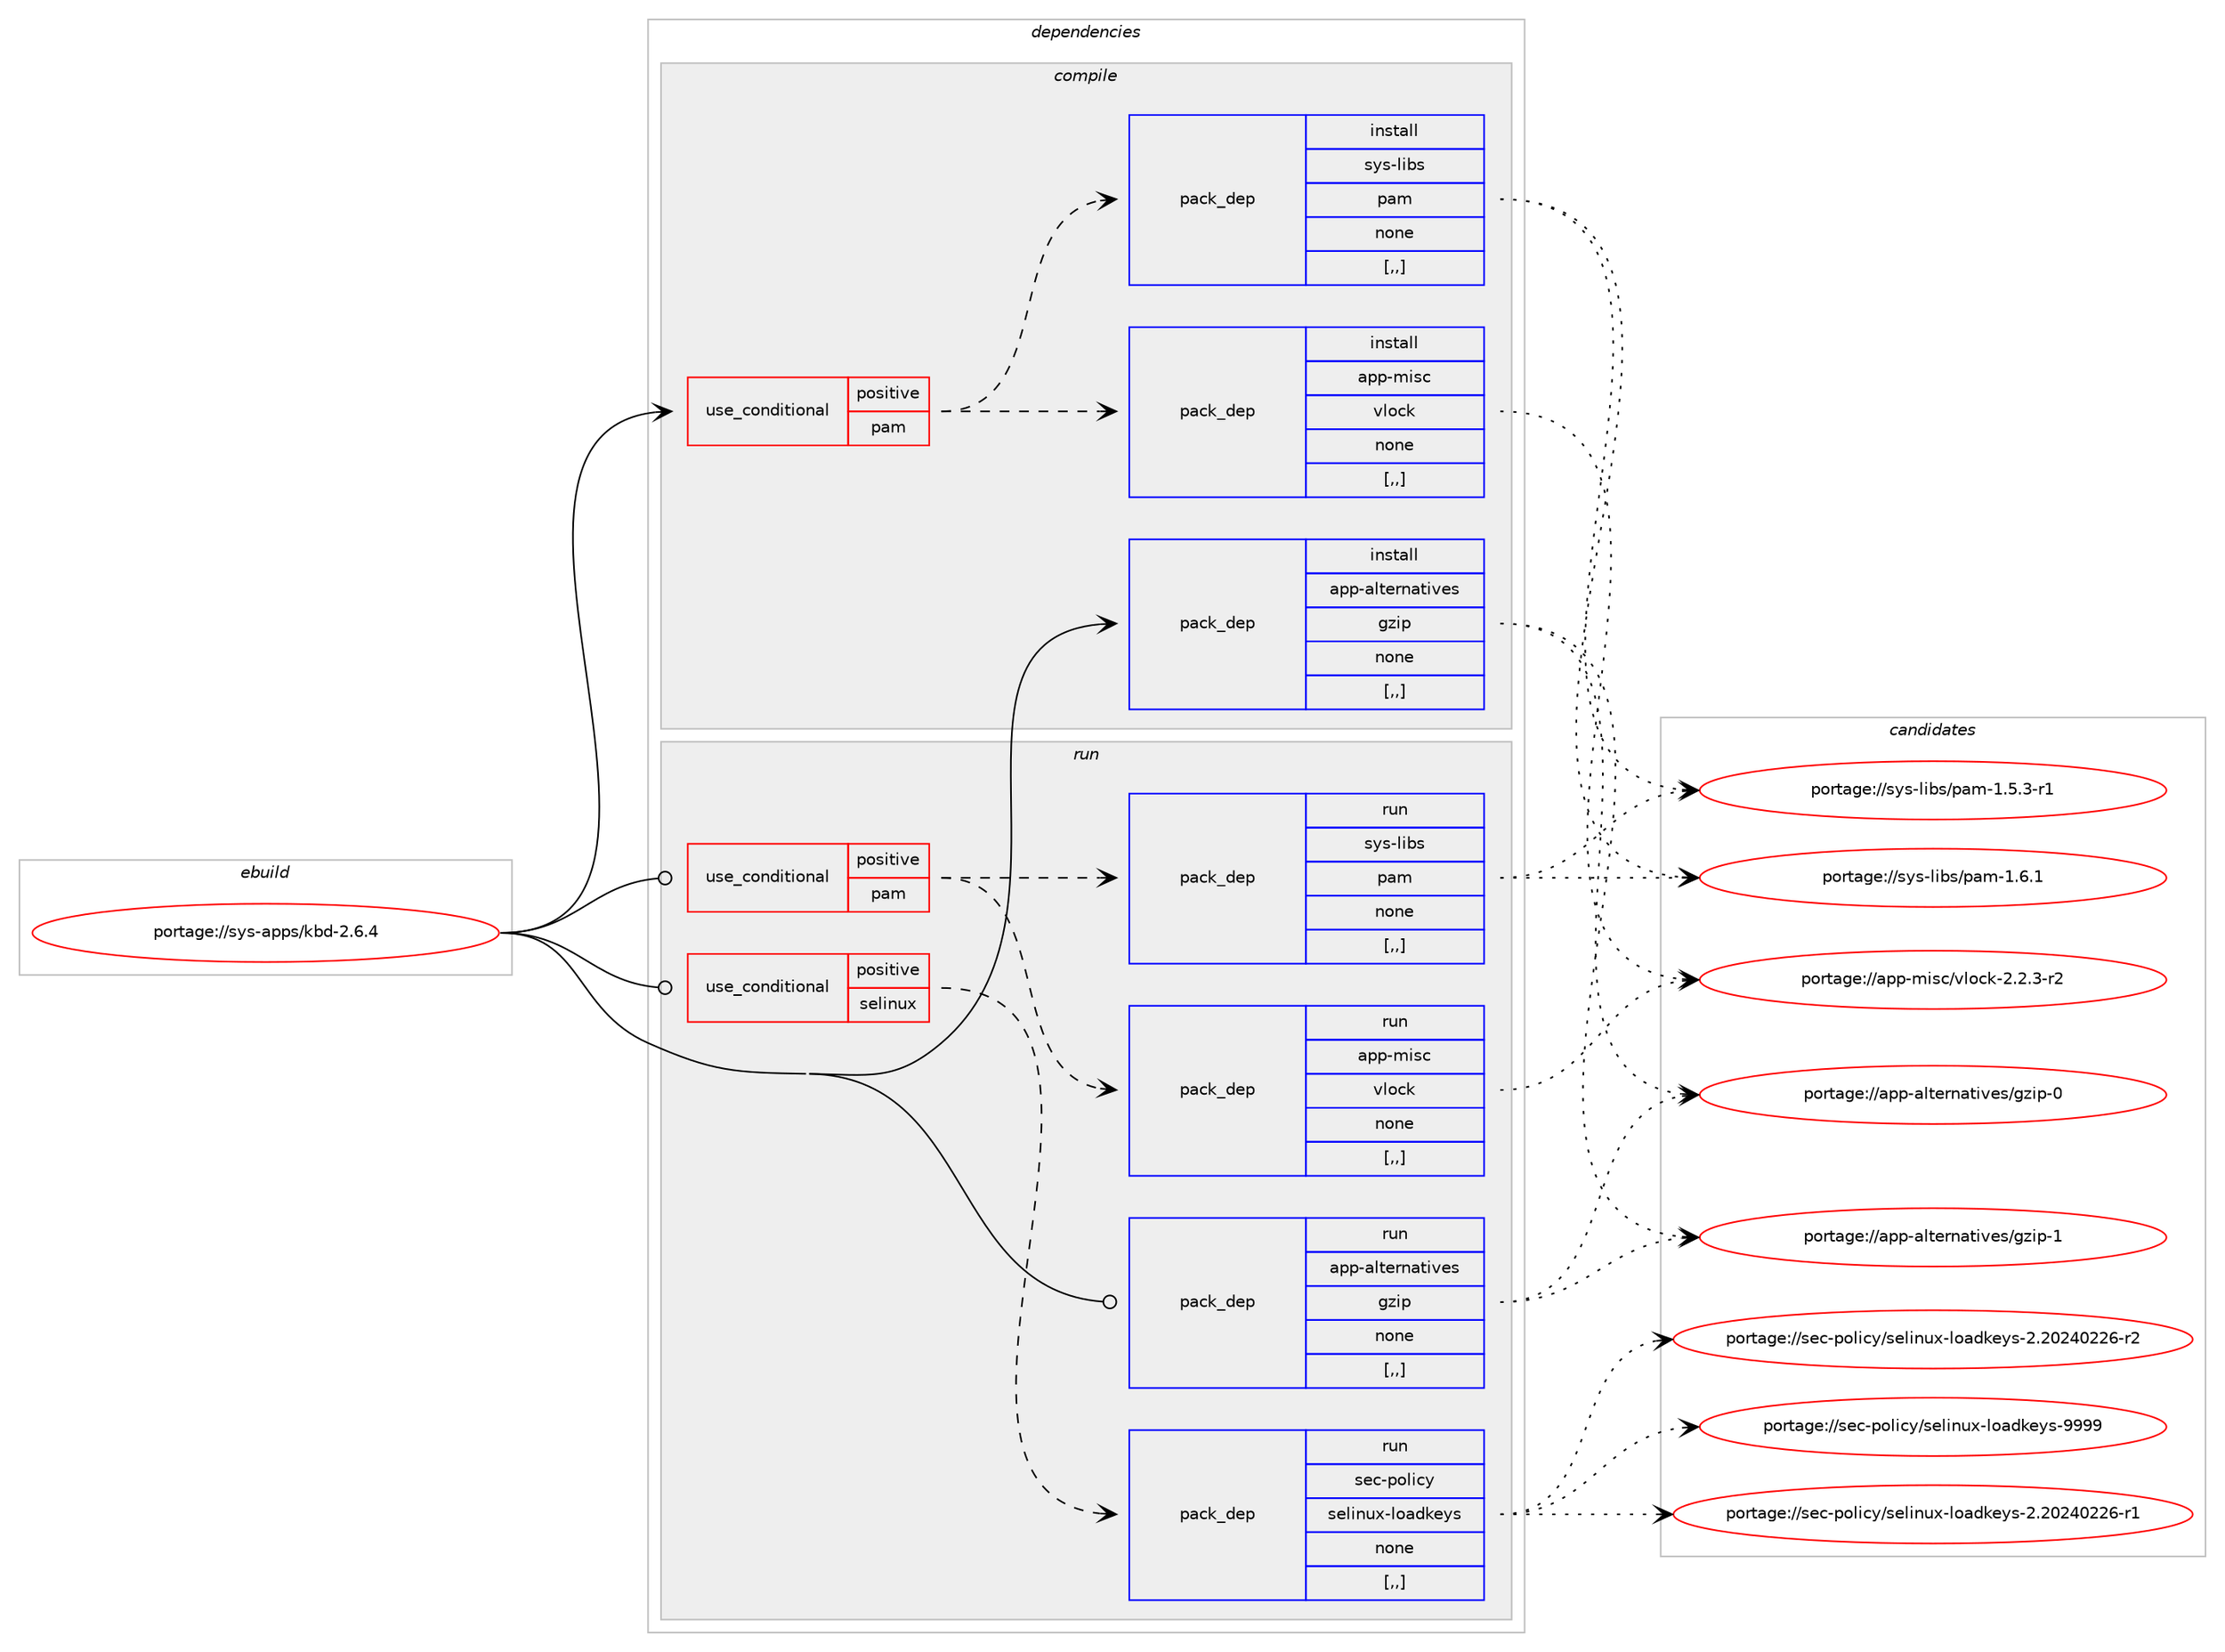 digraph prolog {

# *************
# Graph options
# *************

newrank=true;
concentrate=true;
compound=true;
graph [rankdir=LR,fontname=Helvetica,fontsize=10,ranksep=1.5];#, ranksep=2.5, nodesep=0.2];
edge  [arrowhead=vee];
node  [fontname=Helvetica,fontsize=10];

# **********
# The ebuild
# **********

subgraph cluster_leftcol {
color=gray;
rank=same;
label=<<i>ebuild</i>>;
id [label="portage://sys-apps/kbd-2.6.4", color=red, width=4, href="../sys-apps/kbd-2.6.4.svg"];
}

# ****************
# The dependencies
# ****************

subgraph cluster_midcol {
color=gray;
label=<<i>dependencies</i>>;
subgraph cluster_compile {
fillcolor="#eeeeee";
style=filled;
label=<<i>compile</i>>;
subgraph cond525 {
dependency3438 [label=<<TABLE BORDER="0" CELLBORDER="1" CELLSPACING="0" CELLPADDING="4"><TR><TD ROWSPAN="3" CELLPADDING="10">use_conditional</TD></TR><TR><TD>positive</TD></TR><TR><TD>pam</TD></TR></TABLE>>, shape=none, color=red];
subgraph pack2896 {
dependency3439 [label=<<TABLE BORDER="0" CELLBORDER="1" CELLSPACING="0" CELLPADDING="4" WIDTH="220"><TR><TD ROWSPAN="6" CELLPADDING="30">pack_dep</TD></TR><TR><TD WIDTH="110">install</TD></TR><TR><TD>app-misc</TD></TR><TR><TD>vlock</TD></TR><TR><TD>none</TD></TR><TR><TD>[,,]</TD></TR></TABLE>>, shape=none, color=blue];
}
dependency3438:e -> dependency3439:w [weight=20,style="dashed",arrowhead="vee"];
subgraph pack2897 {
dependency3440 [label=<<TABLE BORDER="0" CELLBORDER="1" CELLSPACING="0" CELLPADDING="4" WIDTH="220"><TR><TD ROWSPAN="6" CELLPADDING="30">pack_dep</TD></TR><TR><TD WIDTH="110">install</TD></TR><TR><TD>sys-libs</TD></TR><TR><TD>pam</TD></TR><TR><TD>none</TD></TR><TR><TD>[,,]</TD></TR></TABLE>>, shape=none, color=blue];
}
dependency3438:e -> dependency3440:w [weight=20,style="dashed",arrowhead="vee"];
}
id:e -> dependency3438:w [weight=20,style="solid",arrowhead="vee"];
subgraph pack2898 {
dependency3441 [label=<<TABLE BORDER="0" CELLBORDER="1" CELLSPACING="0" CELLPADDING="4" WIDTH="220"><TR><TD ROWSPAN="6" CELLPADDING="30">pack_dep</TD></TR><TR><TD WIDTH="110">install</TD></TR><TR><TD>app-alternatives</TD></TR><TR><TD>gzip</TD></TR><TR><TD>none</TD></TR><TR><TD>[,,]</TD></TR></TABLE>>, shape=none, color=blue];
}
id:e -> dependency3441:w [weight=20,style="solid",arrowhead="vee"];
}
subgraph cluster_compileandrun {
fillcolor="#eeeeee";
style=filled;
label=<<i>compile and run</i>>;
}
subgraph cluster_run {
fillcolor="#eeeeee";
style=filled;
label=<<i>run</i>>;
subgraph cond526 {
dependency3442 [label=<<TABLE BORDER="0" CELLBORDER="1" CELLSPACING="0" CELLPADDING="4"><TR><TD ROWSPAN="3" CELLPADDING="10">use_conditional</TD></TR><TR><TD>positive</TD></TR><TR><TD>pam</TD></TR></TABLE>>, shape=none, color=red];
subgraph pack2899 {
dependency3443 [label=<<TABLE BORDER="0" CELLBORDER="1" CELLSPACING="0" CELLPADDING="4" WIDTH="220"><TR><TD ROWSPAN="6" CELLPADDING="30">pack_dep</TD></TR><TR><TD WIDTH="110">run</TD></TR><TR><TD>app-misc</TD></TR><TR><TD>vlock</TD></TR><TR><TD>none</TD></TR><TR><TD>[,,]</TD></TR></TABLE>>, shape=none, color=blue];
}
dependency3442:e -> dependency3443:w [weight=20,style="dashed",arrowhead="vee"];
subgraph pack2900 {
dependency3444 [label=<<TABLE BORDER="0" CELLBORDER="1" CELLSPACING="0" CELLPADDING="4" WIDTH="220"><TR><TD ROWSPAN="6" CELLPADDING="30">pack_dep</TD></TR><TR><TD WIDTH="110">run</TD></TR><TR><TD>sys-libs</TD></TR><TR><TD>pam</TD></TR><TR><TD>none</TD></TR><TR><TD>[,,]</TD></TR></TABLE>>, shape=none, color=blue];
}
dependency3442:e -> dependency3444:w [weight=20,style="dashed",arrowhead="vee"];
}
id:e -> dependency3442:w [weight=20,style="solid",arrowhead="odot"];
subgraph cond527 {
dependency3445 [label=<<TABLE BORDER="0" CELLBORDER="1" CELLSPACING="0" CELLPADDING="4"><TR><TD ROWSPAN="3" CELLPADDING="10">use_conditional</TD></TR><TR><TD>positive</TD></TR><TR><TD>selinux</TD></TR></TABLE>>, shape=none, color=red];
subgraph pack2901 {
dependency3446 [label=<<TABLE BORDER="0" CELLBORDER="1" CELLSPACING="0" CELLPADDING="4" WIDTH="220"><TR><TD ROWSPAN="6" CELLPADDING="30">pack_dep</TD></TR><TR><TD WIDTH="110">run</TD></TR><TR><TD>sec-policy</TD></TR><TR><TD>selinux-loadkeys</TD></TR><TR><TD>none</TD></TR><TR><TD>[,,]</TD></TR></TABLE>>, shape=none, color=blue];
}
dependency3445:e -> dependency3446:w [weight=20,style="dashed",arrowhead="vee"];
}
id:e -> dependency3445:w [weight=20,style="solid",arrowhead="odot"];
subgraph pack2902 {
dependency3447 [label=<<TABLE BORDER="0" CELLBORDER="1" CELLSPACING="0" CELLPADDING="4" WIDTH="220"><TR><TD ROWSPAN="6" CELLPADDING="30">pack_dep</TD></TR><TR><TD WIDTH="110">run</TD></TR><TR><TD>app-alternatives</TD></TR><TR><TD>gzip</TD></TR><TR><TD>none</TD></TR><TR><TD>[,,]</TD></TR></TABLE>>, shape=none, color=blue];
}
id:e -> dependency3447:w [weight=20,style="solid",arrowhead="odot"];
}
}

# **************
# The candidates
# **************

subgraph cluster_choices {
rank=same;
color=gray;
label=<<i>candidates</i>>;

subgraph choice2896 {
color=black;
nodesep=1;
choice97112112451091051159947118108111991074550465046514511450 [label="portage://app-misc/vlock-2.2.3-r2", color=red, width=4,href="../app-misc/vlock-2.2.3-r2.svg"];
dependency3439:e -> choice97112112451091051159947118108111991074550465046514511450:w [style=dotted,weight="100"];
}
subgraph choice2897 {
color=black;
nodesep=1;
choice115121115451081059811547112971094549465346514511449 [label="portage://sys-libs/pam-1.5.3-r1", color=red, width=4,href="../sys-libs/pam-1.5.3-r1.svg"];
choice11512111545108105981154711297109454946544649 [label="portage://sys-libs/pam-1.6.1", color=red, width=4,href="../sys-libs/pam-1.6.1.svg"];
dependency3440:e -> choice115121115451081059811547112971094549465346514511449:w [style=dotted,weight="100"];
dependency3440:e -> choice11512111545108105981154711297109454946544649:w [style=dotted,weight="100"];
}
subgraph choice2898 {
color=black;
nodesep=1;
choice97112112459710811610111411097116105118101115471031221051124548 [label="portage://app-alternatives/gzip-0", color=red, width=4,href="../app-alternatives/gzip-0.svg"];
choice97112112459710811610111411097116105118101115471031221051124549 [label="portage://app-alternatives/gzip-1", color=red, width=4,href="../app-alternatives/gzip-1.svg"];
dependency3441:e -> choice97112112459710811610111411097116105118101115471031221051124548:w [style=dotted,weight="100"];
dependency3441:e -> choice97112112459710811610111411097116105118101115471031221051124549:w [style=dotted,weight="100"];
}
subgraph choice2899 {
color=black;
nodesep=1;
choice97112112451091051159947118108111991074550465046514511450 [label="portage://app-misc/vlock-2.2.3-r2", color=red, width=4,href="../app-misc/vlock-2.2.3-r2.svg"];
dependency3443:e -> choice97112112451091051159947118108111991074550465046514511450:w [style=dotted,weight="100"];
}
subgraph choice2900 {
color=black;
nodesep=1;
choice115121115451081059811547112971094549465346514511449 [label="portage://sys-libs/pam-1.5.3-r1", color=red, width=4,href="../sys-libs/pam-1.5.3-r1.svg"];
choice11512111545108105981154711297109454946544649 [label="portage://sys-libs/pam-1.6.1", color=red, width=4,href="../sys-libs/pam-1.6.1.svg"];
dependency3444:e -> choice115121115451081059811547112971094549465346514511449:w [style=dotted,weight="100"];
dependency3444:e -> choice11512111545108105981154711297109454946544649:w [style=dotted,weight="100"];
}
subgraph choice2901 {
color=black;
nodesep=1;
choice11510199451121111081059912147115101108105110117120451081119710010710112111545504650485052485050544511449 [label="portage://sec-policy/selinux-loadkeys-2.20240226-r1", color=red, width=4,href="../sec-policy/selinux-loadkeys-2.20240226-r1.svg"];
choice11510199451121111081059912147115101108105110117120451081119710010710112111545504650485052485050544511450 [label="portage://sec-policy/selinux-loadkeys-2.20240226-r2", color=red, width=4,href="../sec-policy/selinux-loadkeys-2.20240226-r2.svg"];
choice1151019945112111108105991214711510110810511011712045108111971001071011211154557575757 [label="portage://sec-policy/selinux-loadkeys-9999", color=red, width=4,href="../sec-policy/selinux-loadkeys-9999.svg"];
dependency3446:e -> choice11510199451121111081059912147115101108105110117120451081119710010710112111545504650485052485050544511449:w [style=dotted,weight="100"];
dependency3446:e -> choice11510199451121111081059912147115101108105110117120451081119710010710112111545504650485052485050544511450:w [style=dotted,weight="100"];
dependency3446:e -> choice1151019945112111108105991214711510110810511011712045108111971001071011211154557575757:w [style=dotted,weight="100"];
}
subgraph choice2902 {
color=black;
nodesep=1;
choice97112112459710811610111411097116105118101115471031221051124548 [label="portage://app-alternatives/gzip-0", color=red, width=4,href="../app-alternatives/gzip-0.svg"];
choice97112112459710811610111411097116105118101115471031221051124549 [label="portage://app-alternatives/gzip-1", color=red, width=4,href="../app-alternatives/gzip-1.svg"];
dependency3447:e -> choice97112112459710811610111411097116105118101115471031221051124548:w [style=dotted,weight="100"];
dependency3447:e -> choice97112112459710811610111411097116105118101115471031221051124549:w [style=dotted,weight="100"];
}
}

}
